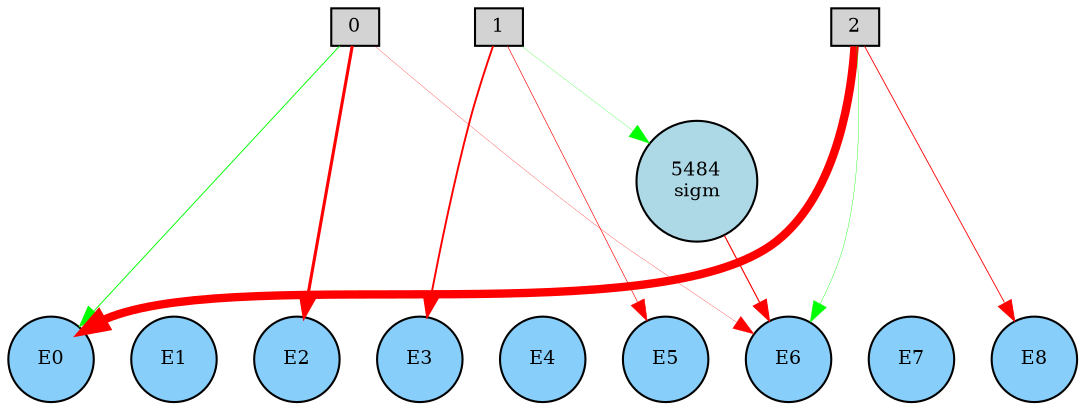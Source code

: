 digraph {
	node [fontsize=9 height=0.2 shape=circle width=0.2]
	subgraph inputs {
		node [shape=box style=filled]
		rank=source
		0 [fillcolor=lightgray]
		1 [fillcolor=lightgray]
		0 -> 1 [style=invis]
		2 [fillcolor=lightgray]
		1 -> 2 [style=invis]
	}
	subgraph outputs {
		node [style=filled]
		rank=sink
		E0 [fillcolor=lightskyblue fontsize=9 height=0.2 shape=circle width=0.2]
		E1 [fillcolor=lightskyblue fontsize=9 height=0.2 shape=circle width=0.2]
		E0 -> E1 [style=invis]
		E2 [fillcolor=lightskyblue fontsize=9 height=0.2 shape=circle width=0.2]
		E1 -> E2 [style=invis]
		E3 [fillcolor=lightskyblue fontsize=9 height=0.2 shape=circle width=0.2]
		E2 -> E3 [style=invis]
		E4 [fillcolor=lightskyblue fontsize=9 height=0.2 shape=circle width=0.2]
		E3 -> E4 [style=invis]
		E5 [fillcolor=lightskyblue fontsize=9 height=0.2 shape=circle width=0.2]
		E4 -> E5 [style=invis]
		E6 [fillcolor=lightskyblue fontsize=9 height=0.2 shape=circle width=0.2]
		E5 -> E6 [style=invis]
		E7 [fillcolor=lightskyblue fontsize=9 height=0.2 shape=circle width=0.2]
		E6 -> E7 [style=invis]
		E8 [fillcolor=lightskyblue fontsize=9 height=0.2 shape=circle width=0.2]
		E7 -> E8 [style=invis]
	}
	5484 [label="5484
sigm" fillcolor=lightblue style=filled]
	2 -> E0 [color=red penwidth=4.010327819032114 style=solid]
	1 -> E3 [color=red penwidth=0.9228468488221686 style=solid]
	0 -> E2 [color=red penwidth=1.4836750557636549 style=solid]
	0 -> E0 [color=green penwidth=0.45191612397001835 style=solid]
	0 -> E6 [color=red penwidth=0.13500581628543776 style=solid]
	2 -> E6 [color=green penwidth=0.1841035113572945 style=solid]
	1 -> E5 [color=red penwidth=0.306577518952341 style=solid]
	2 -> E8 [color=red penwidth=0.4210500644236246 style=solid]
	1 -> 5484 [color=green penwidth=0.12499583107965703 style=solid]
	5484 -> E6 [color=red penwidth=0.5494024231762787 style=solid]
}
